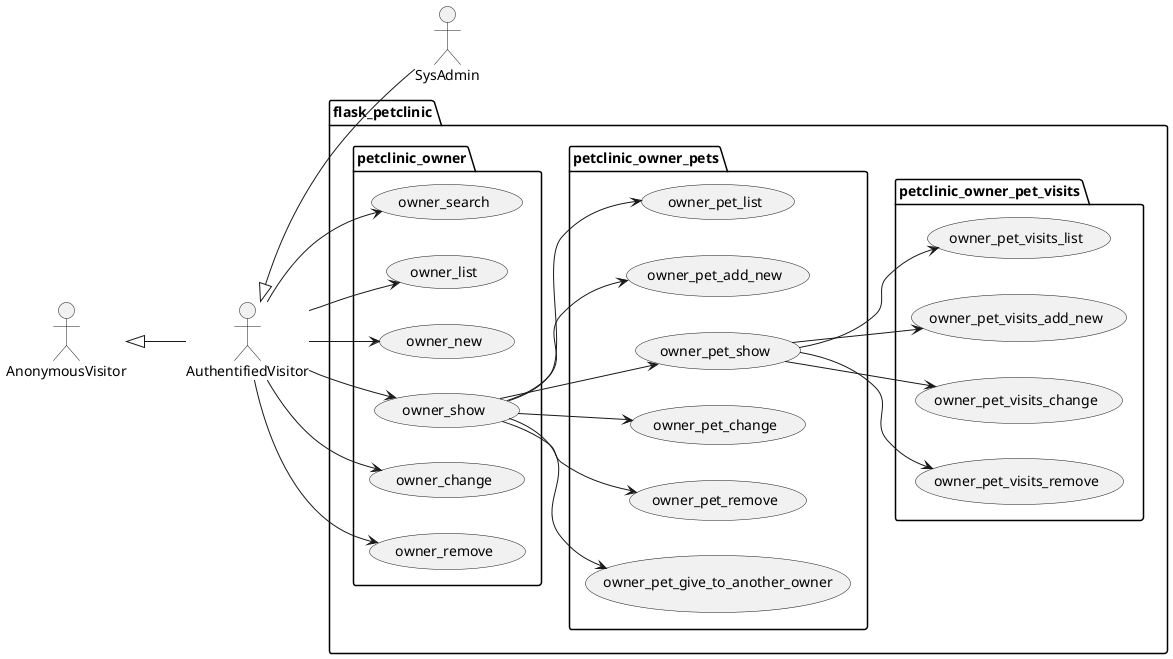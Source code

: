 @startuml
left to right direction

actor AnonymousVisitor as av
actor AuthentifiedVisitor as au
actor SysAdmin as sa

av <|-- au
au <|-- sa

package flask_petclinic {

    package petclinic_owner {

        usecase owner_search as uc6000
        usecase owner_list as uc6001
        usecase owner_new as uc6002
        usecase owner_show as uc6003
        usecase owner_change as uc6004
        usecase owner_remove as uc6005

        au --> uc6000
        au --> uc6001
        au --> uc6002
        au --> uc6003
        au --> uc6004
        au --> uc6005

    }

    package petclinic_owner_pets {

        usecase owner_pet_list as uc5010
        usecase owner_pet_add_new as uc5011
        usecase owner_pet_show as uc5012
        usecase owner_pet_change as uc5013
        usecase owner_pet_remove as uc5014
        usecase owner_pet_give_to_another_owner as uc5015

        uc6003 --> uc5010
        uc6003 --> uc5011
        uc6003 --> uc5012
        uc6003 --> uc5013
        uc6003 --> uc5014
        uc6003 --> uc5015
    }

    package petclinic_owner_pet_visits {

        usecase owner_pet_visits_list as uc7010
        usecase owner_pet_visits_add_new as uc7011
        usecase owner_pet_visits_change as uc7012
        usecase owner_pet_visits_remove as uc7013

        uc5012 --> uc7010
        uc5012 --> uc7011
        uc5012 --> uc7012
        uc5012 --> uc7013
    }

}
@enduml
